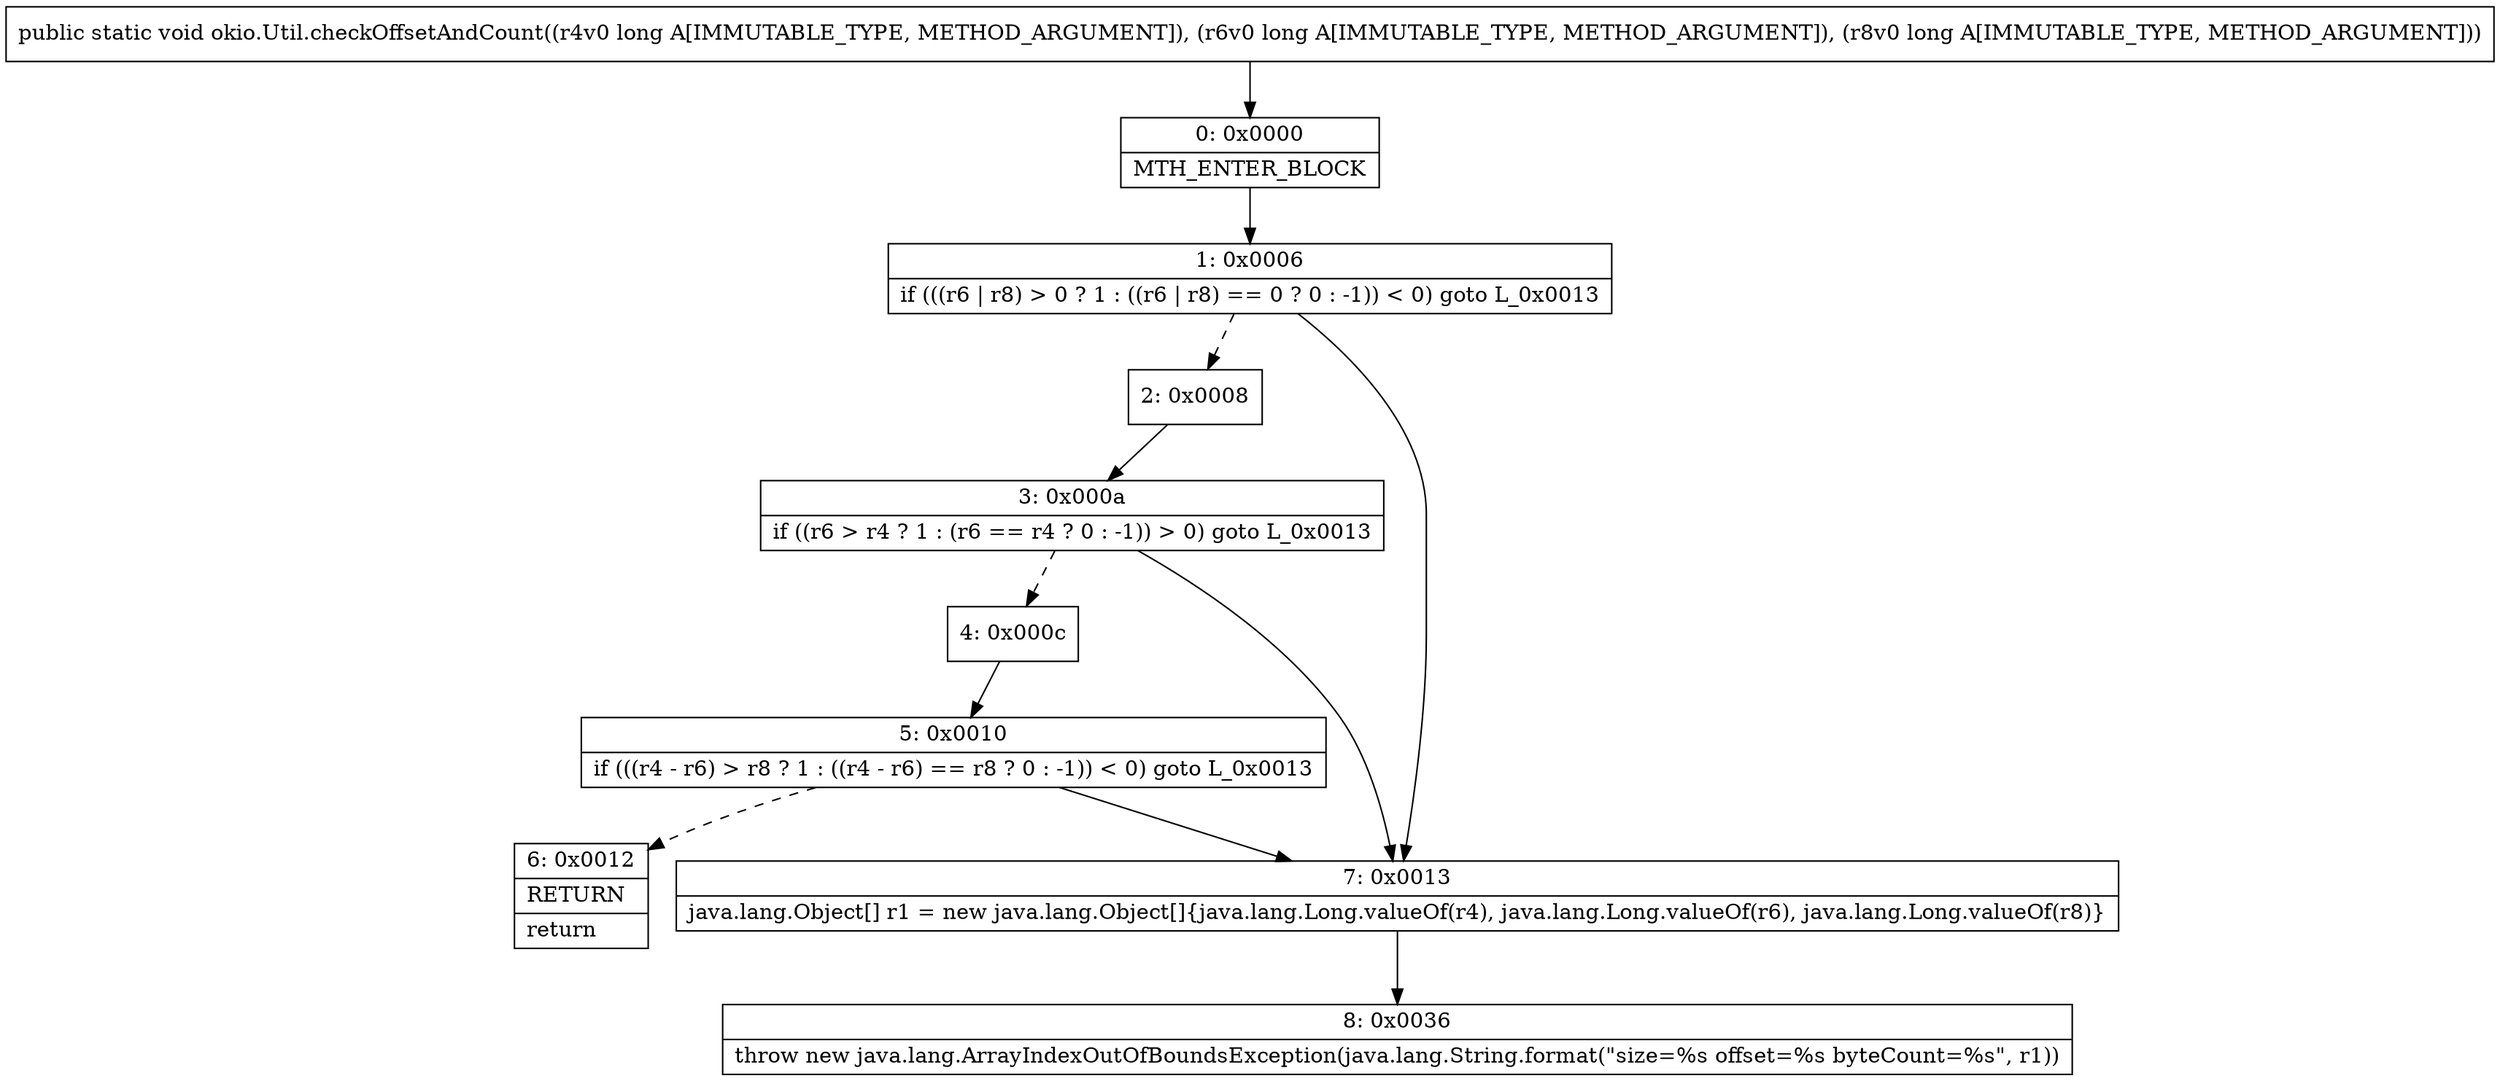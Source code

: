 digraph "CFG forokio.Util.checkOffsetAndCount(JJJ)V" {
Node_0 [shape=record,label="{0\:\ 0x0000|MTH_ENTER_BLOCK\l}"];
Node_1 [shape=record,label="{1\:\ 0x0006|if (((r6 \| r8) \> 0 ? 1 : ((r6 \| r8) == 0 ? 0 : \-1)) \< 0) goto L_0x0013\l}"];
Node_2 [shape=record,label="{2\:\ 0x0008}"];
Node_3 [shape=record,label="{3\:\ 0x000a|if ((r6 \> r4 ? 1 : (r6 == r4 ? 0 : \-1)) \> 0) goto L_0x0013\l}"];
Node_4 [shape=record,label="{4\:\ 0x000c}"];
Node_5 [shape=record,label="{5\:\ 0x0010|if (((r4 \- r6) \> r8 ? 1 : ((r4 \- r6) == r8 ? 0 : \-1)) \< 0) goto L_0x0013\l}"];
Node_6 [shape=record,label="{6\:\ 0x0012|RETURN\l|return\l}"];
Node_7 [shape=record,label="{7\:\ 0x0013|java.lang.Object[] r1 = new java.lang.Object[]\{java.lang.Long.valueOf(r4), java.lang.Long.valueOf(r6), java.lang.Long.valueOf(r8)\}\l}"];
Node_8 [shape=record,label="{8\:\ 0x0036|throw new java.lang.ArrayIndexOutOfBoundsException(java.lang.String.format(\"size=%s offset=%s byteCount=%s\", r1))\l}"];
MethodNode[shape=record,label="{public static void okio.Util.checkOffsetAndCount((r4v0 long A[IMMUTABLE_TYPE, METHOD_ARGUMENT]), (r6v0 long A[IMMUTABLE_TYPE, METHOD_ARGUMENT]), (r8v0 long A[IMMUTABLE_TYPE, METHOD_ARGUMENT])) }"];
MethodNode -> Node_0;
Node_0 -> Node_1;
Node_1 -> Node_2[style=dashed];
Node_1 -> Node_7;
Node_2 -> Node_3;
Node_3 -> Node_4[style=dashed];
Node_3 -> Node_7;
Node_4 -> Node_5;
Node_5 -> Node_6[style=dashed];
Node_5 -> Node_7;
Node_7 -> Node_8;
}

